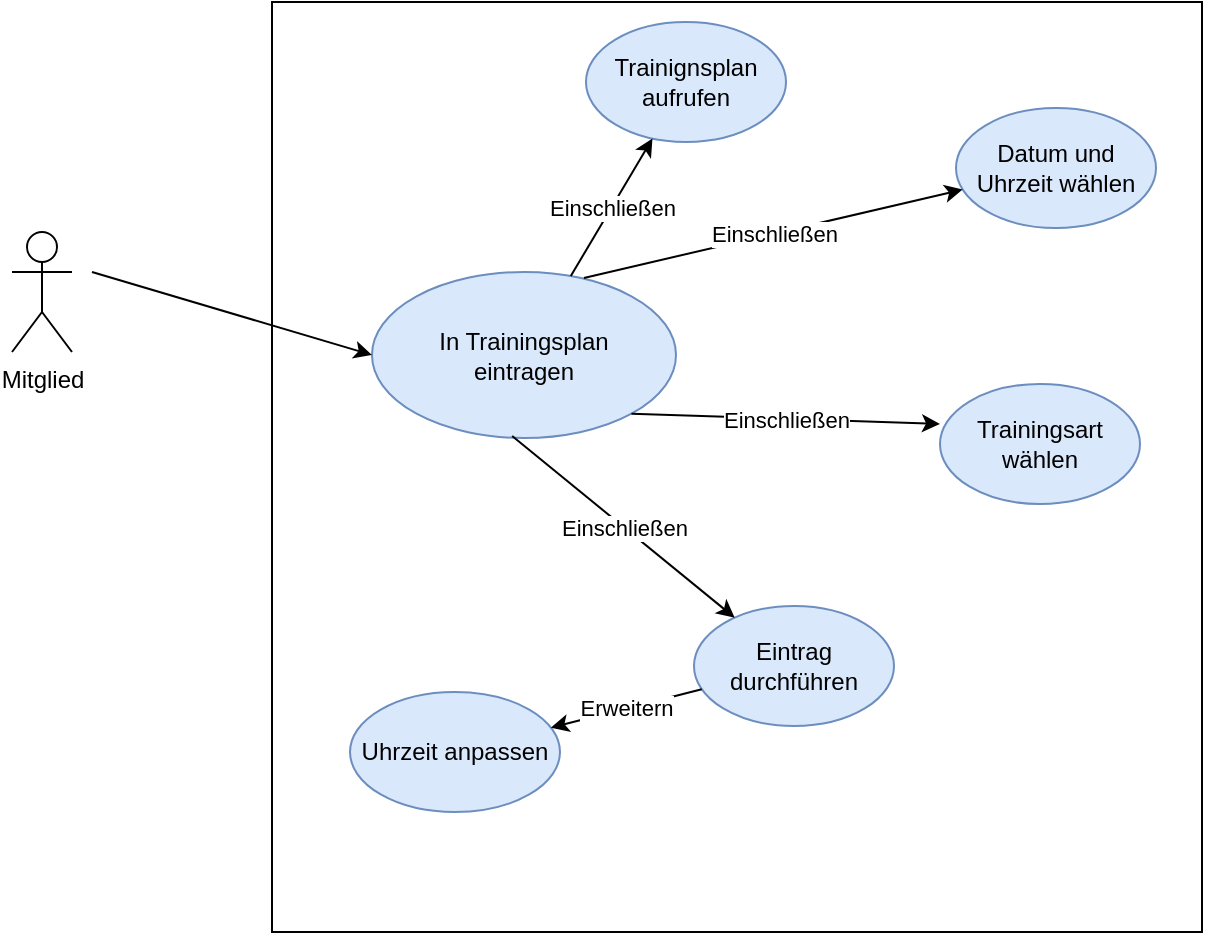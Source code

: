 <mxfile version="13.6.2" type="device"><diagram id="LOzQTGFKw6edBUwyGAJ7" name="Page-1"><mxGraphModel dx="1102" dy="611" grid="0" gridSize="10" guides="1" tooltips="1" connect="1" arrows="1" fold="1" page="1" pageScale="1" pageWidth="827" pageHeight="1169" math="0" shadow="0"><root><mxCell id="0"/><mxCell id="1" parent="0"/><mxCell id="2qfxhCAVK30csIjDxgZv-1" value="" style="whiteSpace=wrap;html=1;aspect=fixed;" vertex="1" parent="1"><mxGeometry x="250" y="125" width="465" height="465" as="geometry"/></mxCell><mxCell id="2qfxhCAVK30csIjDxgZv-2" value="Mitglied" style="shape=umlActor;verticalLabelPosition=bottom;verticalAlign=top;html=1;outlineConnect=0;" vertex="1" parent="1"><mxGeometry x="120" y="240" width="30" height="60" as="geometry"/></mxCell><mxCell id="2qfxhCAVK30csIjDxgZv-4" value="&lt;div&gt;In Trainingsplan&lt;/div&gt;&lt;div&gt;eintragen&lt;br&gt;&lt;/div&gt;" style="ellipse;whiteSpace=wrap;html=1;fillColor=#dae8fc;strokeColor=#6c8ebf;" vertex="1" parent="1"><mxGeometry x="300" y="260" width="152" height="83" as="geometry"/></mxCell><mxCell id="2qfxhCAVK30csIjDxgZv-6" value="&lt;div&gt;Datum und Uhrzeit wählen&lt;/div&gt;" style="ellipse;whiteSpace=wrap;html=1;fillColor=#dae8fc;strokeColor=#6c8ebf;" vertex="1" parent="1"><mxGeometry x="592" y="178" width="100" height="60" as="geometry"/></mxCell><mxCell id="2qfxhCAVK30csIjDxgZv-7" value="Trainingsart wählen" style="ellipse;whiteSpace=wrap;html=1;fillColor=#dae8fc;strokeColor=#6c8ebf;" vertex="1" parent="1"><mxGeometry x="584" y="316" width="100" height="60" as="geometry"/></mxCell><mxCell id="2qfxhCAVK30csIjDxgZv-18" value="" style="endArrow=classic;html=1;exitX=0.697;exitY=0.036;exitDx=0;exitDy=0;exitPerimeter=0;" edge="1" parent="1" source="2qfxhCAVK30csIjDxgZv-4" target="2qfxhCAVK30csIjDxgZv-6"><mxGeometry relative="1" as="geometry"><mxPoint x="406" y="258" as="sourcePoint"/><mxPoint x="485" y="269.5" as="targetPoint"/></mxGeometry></mxCell><mxCell id="2qfxhCAVK30csIjDxgZv-19" value="Einschließen" style="edgeLabel;resizable=0;html=1;align=center;verticalAlign=middle;" connectable="0" vertex="1" parent="2qfxhCAVK30csIjDxgZv-18"><mxGeometry relative="1" as="geometry"/></mxCell><mxCell id="2qfxhCAVK30csIjDxgZv-20" value="" style="endArrow=classic;html=1;entryX=0;entryY=0.333;entryDx=0;entryDy=0;entryPerimeter=0;exitX=1;exitY=1;exitDx=0;exitDy=0;" edge="1" parent="1" source="2qfxhCAVK30csIjDxgZv-4" target="2qfxhCAVK30csIjDxgZv-7"><mxGeometry relative="1" as="geometry"><mxPoint x="360" y="310" as="sourcePoint"/><mxPoint x="460" y="310" as="targetPoint"/></mxGeometry></mxCell><mxCell id="2qfxhCAVK30csIjDxgZv-21" value="Einschließen" style="edgeLabel;resizable=0;html=1;align=center;verticalAlign=middle;" connectable="0" vertex="1" parent="2qfxhCAVK30csIjDxgZv-20"><mxGeometry relative="1" as="geometry"/></mxCell><mxCell id="2qfxhCAVK30csIjDxgZv-24" value="" style="endArrow=classic;html=1;entryX=0;entryY=0.5;entryDx=0;entryDy=0;" edge="1" parent="1" target="2qfxhCAVK30csIjDxgZv-4"><mxGeometry width="50" height="50" relative="1" as="geometry"><mxPoint x="160" y="260" as="sourcePoint"/><mxPoint x="210" y="210" as="targetPoint"/></mxGeometry></mxCell><mxCell id="2qfxhCAVK30csIjDxgZv-25" value="&lt;div&gt;Trainignsplan &lt;br&gt;&lt;/div&gt;&lt;div&gt;aufrufen&lt;br&gt;&lt;/div&gt;" style="ellipse;whiteSpace=wrap;html=1;fillColor=#dae8fc;strokeColor=#6c8ebf;" vertex="1" parent="1"><mxGeometry x="407" y="135" width="100" height="60" as="geometry"/></mxCell><mxCell id="2qfxhCAVK30csIjDxgZv-27" value="" style="endArrow=classic;html=1;" edge="1" parent="1" source="2qfxhCAVK30csIjDxgZv-4" target="2qfxhCAVK30csIjDxgZv-25"><mxGeometry relative="1" as="geometry"><mxPoint x="337" y="262" as="sourcePoint"/><mxPoint x="497" y="262" as="targetPoint"/></mxGeometry></mxCell><mxCell id="2qfxhCAVK30csIjDxgZv-28" value="Einschließen" style="edgeLabel;resizable=0;html=1;align=center;verticalAlign=middle;" connectable="0" vertex="1" parent="2qfxhCAVK30csIjDxgZv-27"><mxGeometry relative="1" as="geometry"/></mxCell><mxCell id="2qfxhCAVK30csIjDxgZv-30" value="Uhrzeit anpassen" style="ellipse;whiteSpace=wrap;html=1;fillColor=#dae8fc;strokeColor=#6c8ebf;" vertex="1" parent="1"><mxGeometry x="289" y="470" width="105" height="60" as="geometry"/></mxCell><mxCell id="2qfxhCAVK30csIjDxgZv-31" value="Eintrag durchführen" style="ellipse;whiteSpace=wrap;html=1;fillColor=#dae8fc;strokeColor=#6c8ebf;" vertex="1" parent="1"><mxGeometry x="461" y="427" width="100" height="60" as="geometry"/></mxCell><mxCell id="2qfxhCAVK30csIjDxgZv-32" value="" style="endArrow=classic;html=1;exitX=0.461;exitY=0.988;exitDx=0;exitDy=0;exitPerimeter=0;" edge="1" parent="1" source="2qfxhCAVK30csIjDxgZv-4" target="2qfxhCAVK30csIjDxgZv-31"><mxGeometry relative="1" as="geometry"><mxPoint x="333" y="313" as="sourcePoint"/><mxPoint x="493" y="313" as="targetPoint"/></mxGeometry></mxCell><mxCell id="2qfxhCAVK30csIjDxgZv-33" value="Einschließen" style="edgeLabel;resizable=0;html=1;align=center;verticalAlign=middle;" connectable="0" vertex="1" parent="2qfxhCAVK30csIjDxgZv-32"><mxGeometry relative="1" as="geometry"/></mxCell><mxCell id="2qfxhCAVK30csIjDxgZv-38" value="" style="endArrow=classic;html=1;" edge="1" parent="1" source="2qfxhCAVK30csIjDxgZv-31" target="2qfxhCAVK30csIjDxgZv-30"><mxGeometry relative="1" as="geometry"><mxPoint x="486" y="489" as="sourcePoint"/><mxPoint x="646" y="489" as="targetPoint"/></mxGeometry></mxCell><mxCell id="2qfxhCAVK30csIjDxgZv-39" value="Erweitern" style="edgeLabel;resizable=0;html=1;align=center;verticalAlign=middle;" connectable="0" vertex="1" parent="2qfxhCAVK30csIjDxgZv-38"><mxGeometry relative="1" as="geometry"/></mxCell></root></mxGraphModel></diagram></mxfile>
